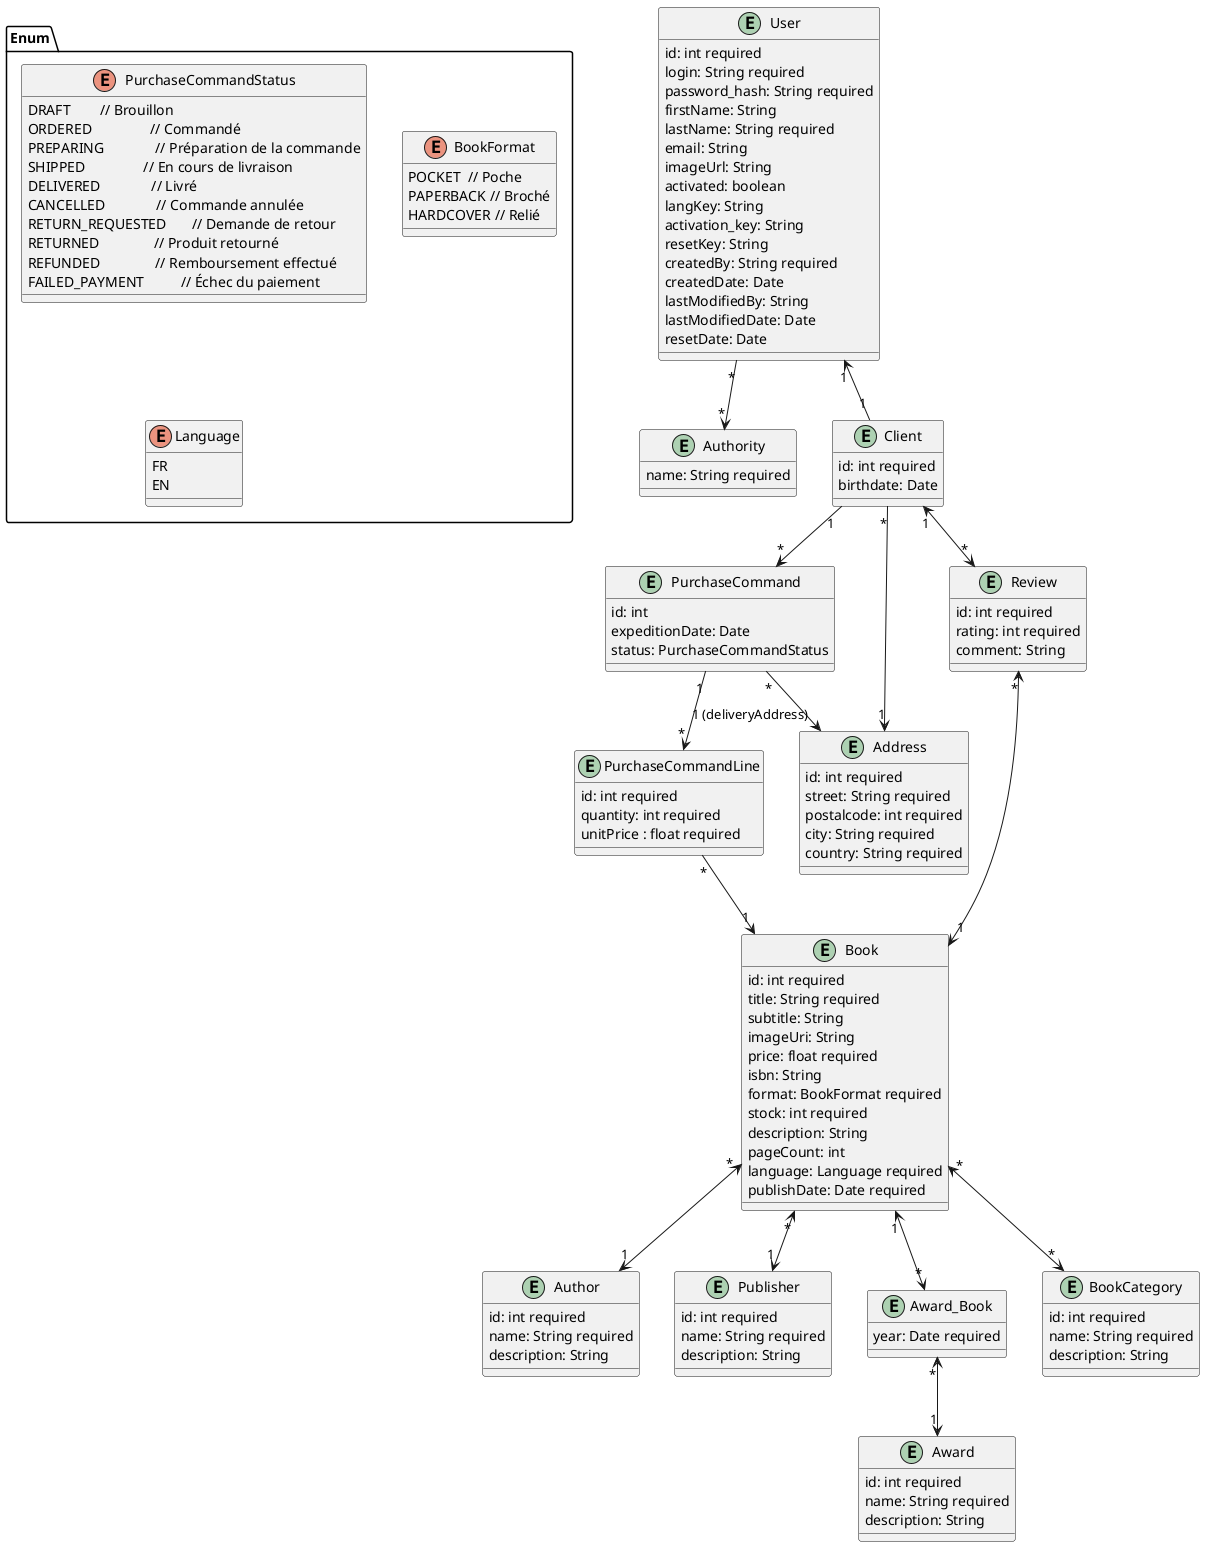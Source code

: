 @startuml

entity "User" as User {
 id: int required
 login: String required
 password_hash: String required
 firstName: String 
 lastName: String required
 email: String
 imageUrl: String
 activated: boolean
 langKey: String
 activation_key: String
 resetKey: String
 createdBy: String required
 createdDate: Date
 lastModifiedBy: String
 lastModifiedDate: Date
 resetDate: Date
}

entity "Authority" as Authority {
 name: String required
}

entity "Client" as Client {
 id: int required
 birthdate: Date
}

entity "PurchaseCommand" as PurchaseCommand {
 id: int
 expeditionDate: Date
 status: PurchaseCommandStatus
}

entity "PurchaseCommandLine" as PurchaseCommandLine {
 id: int required
 quantity: int required
 unitPrice : float required
}

entity "Book" as Book {
  id: int required
  title: String required
  subtitle: String
  imageUri: String
  price: float required
  isbn: String
  format: BookFormat required
  stock: int required
  description: String
  pageCount: int
  language: Language required
  publishDate: Date required
}

entity "Address" as Address {
 id: int required
 street: String required
 postalcode: int required
 city: String required
 country: String required
}

entity "Author" as Author {
  id: int required
  name: String required
  description: String
}


entity "Publisher" as Publisher {
  id: int required
  name: String required
  description: String
}

entity "Award" as Award {
 id: int required
 name: String required
 description: String
}

entity "Award_Book" as Award_Book {
 year: Date required
}

entity "BookCategory" as BookCategory{
  id: int required
  name: String required
  description: String
}

entity "Review" as Review{
  id: int required
  rating: int required
  comment: String
}

package Enum {

enum PurchaseCommandStatus{
    DRAFT        // Brouillon
    ORDERED                // Commandé
    PREPARING              // Préparation de la commande
    SHIPPED                // En cours de livraison
    DELIVERED              // Livré
    CANCELLED              // Commande annulée
    RETURN_REQUESTED       // Demande de retour
    RETURNED               // Produit retourné
    REFUNDED               // Remboursement effectué
    FAILED_PAYMENT          // Échec du paiement
}

enum BookFormat{
  POCKET  // Poche
  PAPERBACK // Broché 
  HARDCOVER // Relié 
}

enum Language{
  FR
  EN
}

}

PurchaseCommand "*" --> "1 (deliveryAddress)" Address
Client "*" --> "1" Address

Client "1" <--> "*" Review
Review "*" <--> "1" Book

User "*" --> "*" Authority
User "1" <-- "1" Client
Client "1" --> "*" PurchaseCommand
PurchaseCommand "1" --> "*" PurchaseCommandLine
PurchaseCommandLine "*" --> "1" Book
Book "*" <--> "1" Author
Book "*" <--> "1" Publisher
Book "*" <--> "*" BookCategory
Book "1" <--> "*" Award_Book
Award_Book "*" <--> "1" Award

@enduml